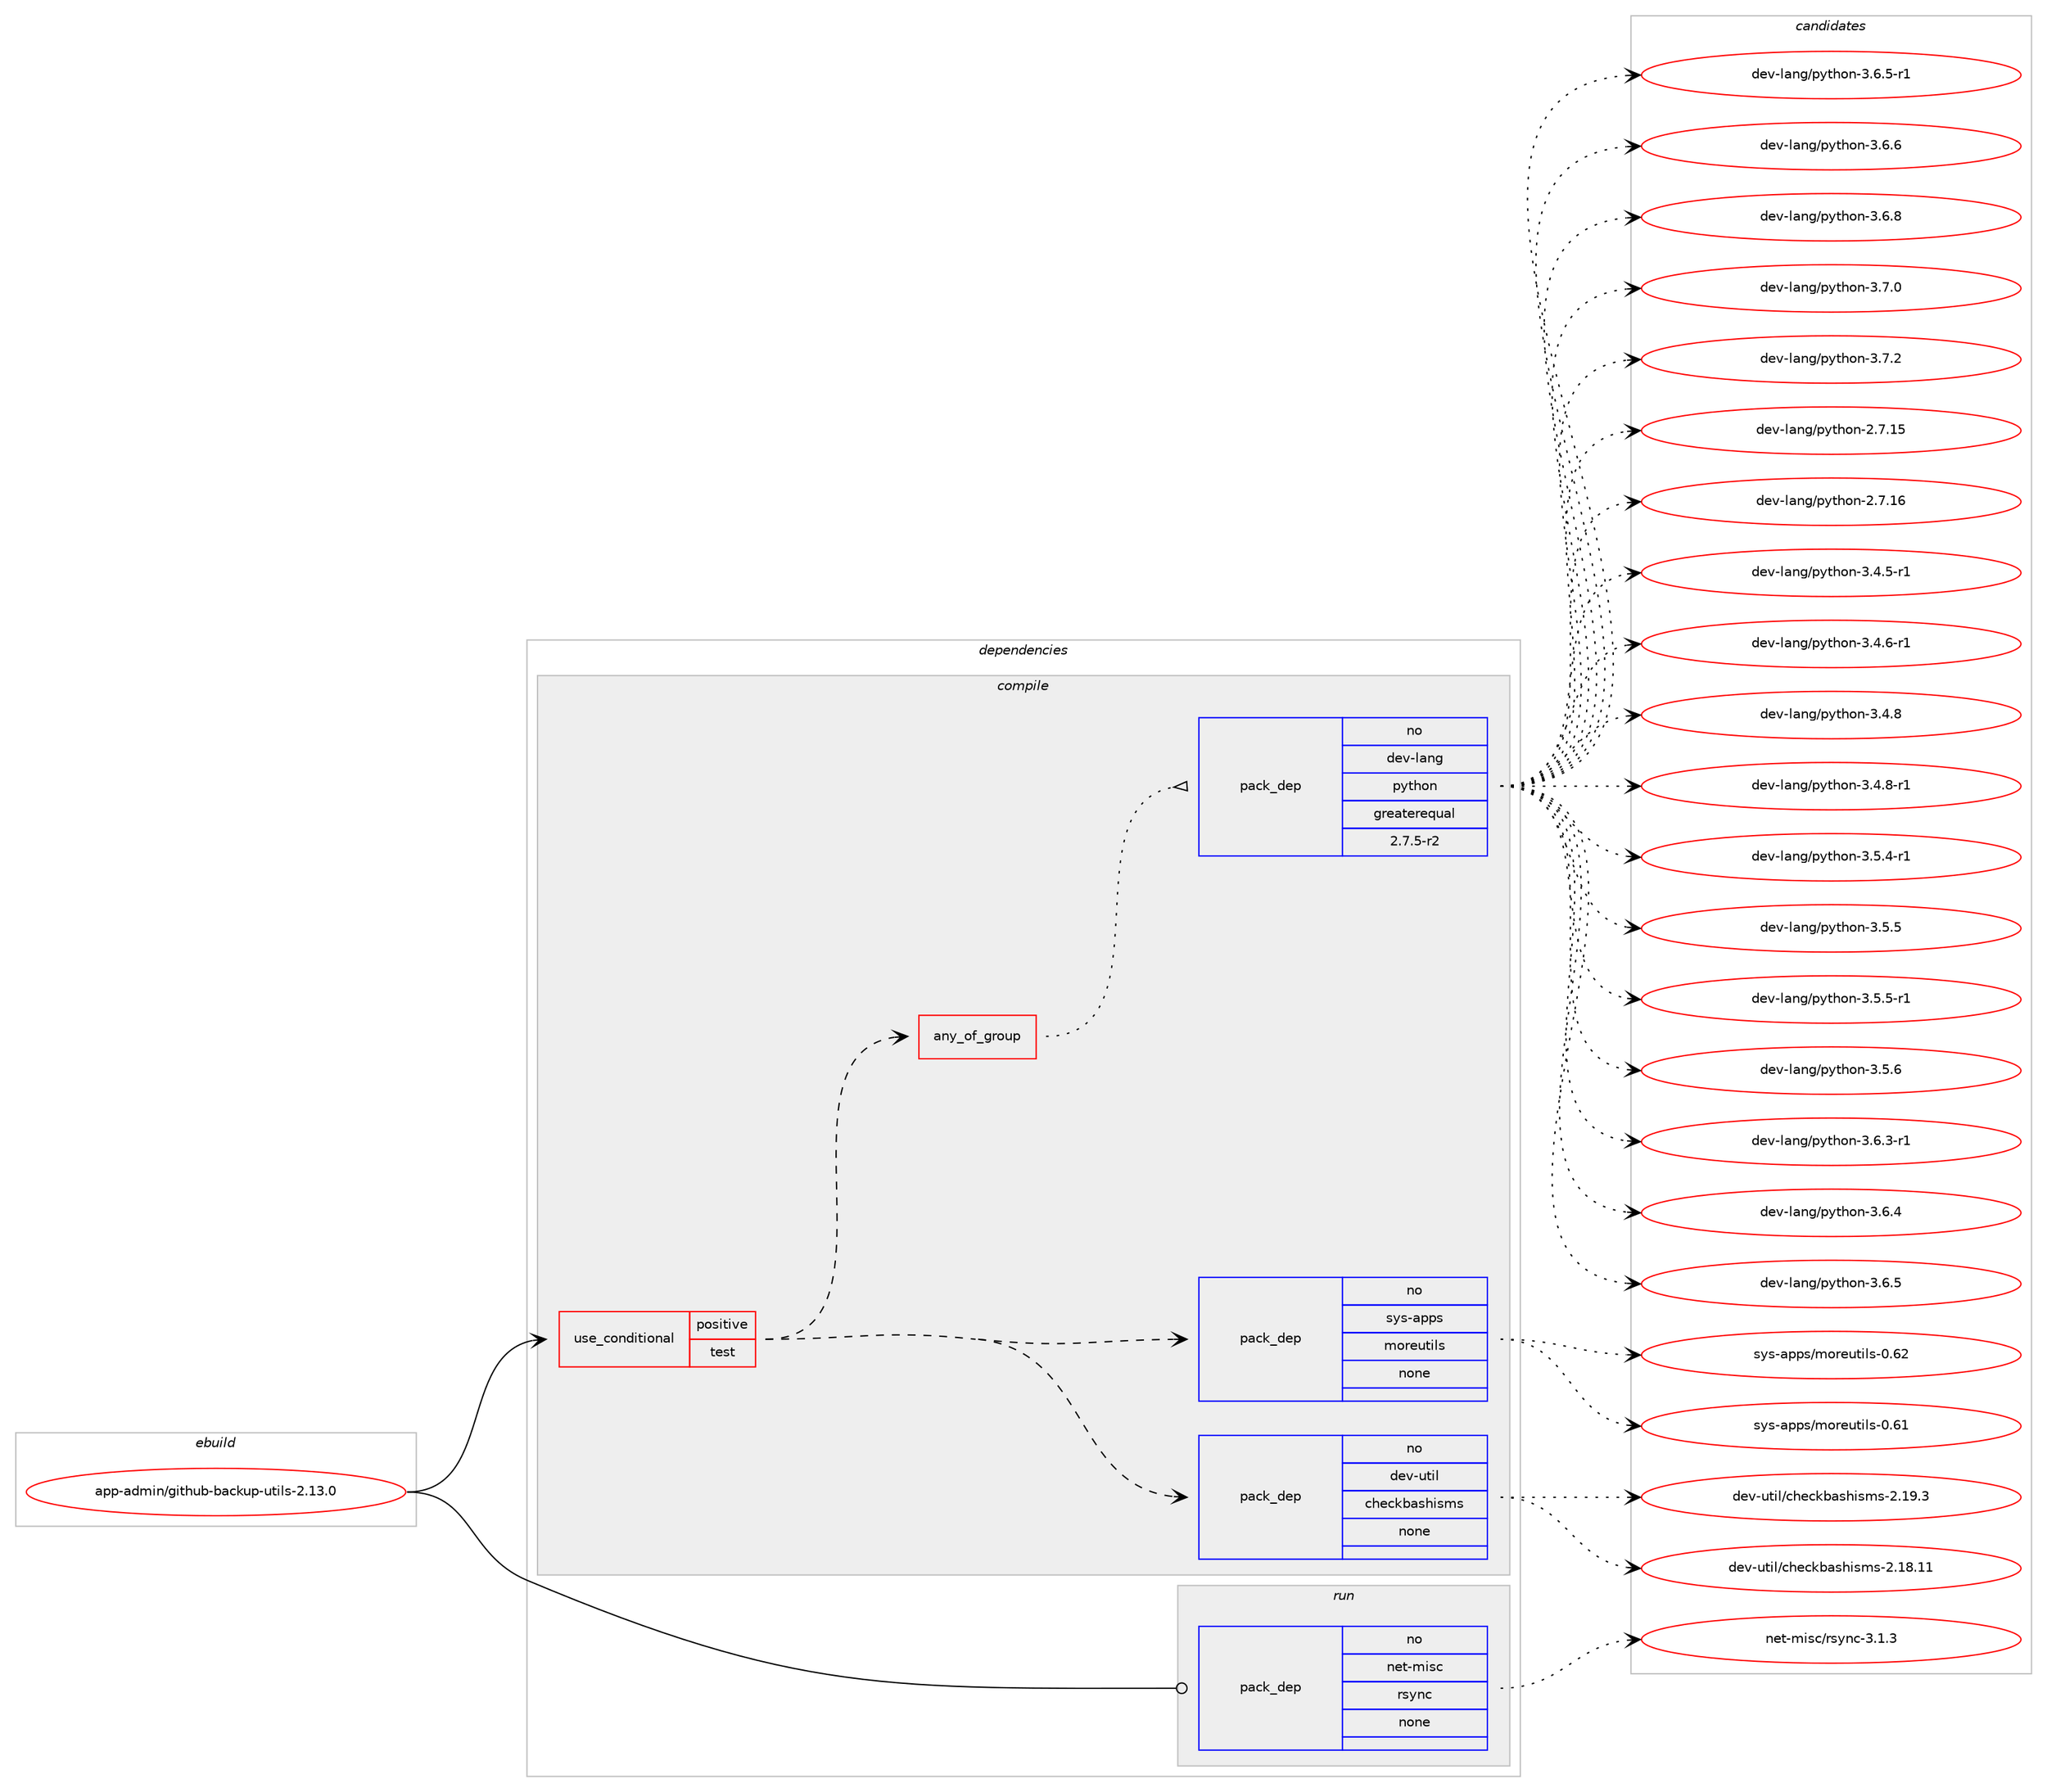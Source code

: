 digraph prolog {

# *************
# Graph options
# *************

newrank=true;
concentrate=true;
compound=true;
graph [rankdir=LR,fontname=Helvetica,fontsize=10,ranksep=1.5];#, ranksep=2.5, nodesep=0.2];
edge  [arrowhead=vee];
node  [fontname=Helvetica,fontsize=10];

# **********
# The ebuild
# **********

subgraph cluster_leftcol {
color=gray;
rank=same;
label=<<i>ebuild</i>>;
id [label="app-admin/github-backup-utils-2.13.0", color=red, width=4, href="../app-admin/github-backup-utils-2.13.0.svg"];
}

# ****************
# The dependencies
# ****************

subgraph cluster_midcol {
color=gray;
label=<<i>dependencies</i>>;
subgraph cluster_compile {
fillcolor="#eeeeee";
style=filled;
label=<<i>compile</i>>;
subgraph cond344977 {
dependency1265402 [label=<<TABLE BORDER="0" CELLBORDER="1" CELLSPACING="0" CELLPADDING="4"><TR><TD ROWSPAN="3" CELLPADDING="10">use_conditional</TD></TR><TR><TD>positive</TD></TR><TR><TD>test</TD></TR></TABLE>>, shape=none, color=red];
subgraph pack900813 {
dependency1265403 [label=<<TABLE BORDER="0" CELLBORDER="1" CELLSPACING="0" CELLPADDING="4" WIDTH="220"><TR><TD ROWSPAN="6" CELLPADDING="30">pack_dep</TD></TR><TR><TD WIDTH="110">no</TD></TR><TR><TD>dev-util</TD></TR><TR><TD>checkbashisms</TD></TR><TR><TD>none</TD></TR><TR><TD></TD></TR></TABLE>>, shape=none, color=blue];
}
dependency1265402:e -> dependency1265403:w [weight=20,style="dashed",arrowhead="vee"];
subgraph pack900814 {
dependency1265404 [label=<<TABLE BORDER="0" CELLBORDER="1" CELLSPACING="0" CELLPADDING="4" WIDTH="220"><TR><TD ROWSPAN="6" CELLPADDING="30">pack_dep</TD></TR><TR><TD WIDTH="110">no</TD></TR><TR><TD>sys-apps</TD></TR><TR><TD>moreutils</TD></TR><TR><TD>none</TD></TR><TR><TD></TD></TR></TABLE>>, shape=none, color=blue];
}
dependency1265402:e -> dependency1265404:w [weight=20,style="dashed",arrowhead="vee"];
subgraph any19096 {
dependency1265405 [label=<<TABLE BORDER="0" CELLBORDER="1" CELLSPACING="0" CELLPADDING="4"><TR><TD CELLPADDING="10">any_of_group</TD></TR></TABLE>>, shape=none, color=red];subgraph pack900815 {
dependency1265406 [label=<<TABLE BORDER="0" CELLBORDER="1" CELLSPACING="0" CELLPADDING="4" WIDTH="220"><TR><TD ROWSPAN="6" CELLPADDING="30">pack_dep</TD></TR><TR><TD WIDTH="110">no</TD></TR><TR><TD>dev-lang</TD></TR><TR><TD>python</TD></TR><TR><TD>greaterequal</TD></TR><TR><TD>2.7.5-r2</TD></TR></TABLE>>, shape=none, color=blue];
}
dependency1265405:e -> dependency1265406:w [weight=20,style="dotted",arrowhead="oinv"];
}
dependency1265402:e -> dependency1265405:w [weight=20,style="dashed",arrowhead="vee"];
}
id:e -> dependency1265402:w [weight=20,style="solid",arrowhead="vee"];
}
subgraph cluster_compileandrun {
fillcolor="#eeeeee";
style=filled;
label=<<i>compile and run</i>>;
}
subgraph cluster_run {
fillcolor="#eeeeee";
style=filled;
label=<<i>run</i>>;
subgraph pack900816 {
dependency1265407 [label=<<TABLE BORDER="0" CELLBORDER="1" CELLSPACING="0" CELLPADDING="4" WIDTH="220"><TR><TD ROWSPAN="6" CELLPADDING="30">pack_dep</TD></TR><TR><TD WIDTH="110">no</TD></TR><TR><TD>net-misc</TD></TR><TR><TD>rsync</TD></TR><TR><TD>none</TD></TR><TR><TD></TD></TR></TABLE>>, shape=none, color=blue];
}
id:e -> dependency1265407:w [weight=20,style="solid",arrowhead="odot"];
}
}

# **************
# The candidates
# **************

subgraph cluster_choices {
rank=same;
color=gray;
label=<<i>candidates</i>>;

subgraph choice900813 {
color=black;
nodesep=1;
choice1001011184511711610510847991041019910798971151041051151091154550464956464949 [label="dev-util/checkbashisms-2.18.11", color=red, width=4,href="../dev-util/checkbashisms-2.18.11.svg"];
choice10010111845117116105108479910410199107989711510410511510911545504649574651 [label="dev-util/checkbashisms-2.19.3", color=red, width=4,href="../dev-util/checkbashisms-2.19.3.svg"];
dependency1265403:e -> choice1001011184511711610510847991041019910798971151041051151091154550464956464949:w [style=dotted,weight="100"];
dependency1265403:e -> choice10010111845117116105108479910410199107989711510410511510911545504649574651:w [style=dotted,weight="100"];
}
subgraph choice900814 {
color=black;
nodesep=1;
choice1151211154597112112115471091111141011171161051081154548465449 [label="sys-apps/moreutils-0.61", color=red, width=4,href="../sys-apps/moreutils-0.61.svg"];
choice1151211154597112112115471091111141011171161051081154548465450 [label="sys-apps/moreutils-0.62", color=red, width=4,href="../sys-apps/moreutils-0.62.svg"];
dependency1265404:e -> choice1151211154597112112115471091111141011171161051081154548465449:w [style=dotted,weight="100"];
dependency1265404:e -> choice1151211154597112112115471091111141011171161051081154548465450:w [style=dotted,weight="100"];
}
subgraph choice900815 {
color=black;
nodesep=1;
choice10010111845108971101034711212111610411111045504655464953 [label="dev-lang/python-2.7.15", color=red, width=4,href="../dev-lang/python-2.7.15.svg"];
choice10010111845108971101034711212111610411111045504655464954 [label="dev-lang/python-2.7.16", color=red, width=4,href="../dev-lang/python-2.7.16.svg"];
choice1001011184510897110103471121211161041111104551465246534511449 [label="dev-lang/python-3.4.5-r1", color=red, width=4,href="../dev-lang/python-3.4.5-r1.svg"];
choice1001011184510897110103471121211161041111104551465246544511449 [label="dev-lang/python-3.4.6-r1", color=red, width=4,href="../dev-lang/python-3.4.6-r1.svg"];
choice100101118451089711010347112121116104111110455146524656 [label="dev-lang/python-3.4.8", color=red, width=4,href="../dev-lang/python-3.4.8.svg"];
choice1001011184510897110103471121211161041111104551465246564511449 [label="dev-lang/python-3.4.8-r1", color=red, width=4,href="../dev-lang/python-3.4.8-r1.svg"];
choice1001011184510897110103471121211161041111104551465346524511449 [label="dev-lang/python-3.5.4-r1", color=red, width=4,href="../dev-lang/python-3.5.4-r1.svg"];
choice100101118451089711010347112121116104111110455146534653 [label="dev-lang/python-3.5.5", color=red, width=4,href="../dev-lang/python-3.5.5.svg"];
choice1001011184510897110103471121211161041111104551465346534511449 [label="dev-lang/python-3.5.5-r1", color=red, width=4,href="../dev-lang/python-3.5.5-r1.svg"];
choice100101118451089711010347112121116104111110455146534654 [label="dev-lang/python-3.5.6", color=red, width=4,href="../dev-lang/python-3.5.6.svg"];
choice1001011184510897110103471121211161041111104551465446514511449 [label="dev-lang/python-3.6.3-r1", color=red, width=4,href="../dev-lang/python-3.6.3-r1.svg"];
choice100101118451089711010347112121116104111110455146544652 [label="dev-lang/python-3.6.4", color=red, width=4,href="../dev-lang/python-3.6.4.svg"];
choice100101118451089711010347112121116104111110455146544653 [label="dev-lang/python-3.6.5", color=red, width=4,href="../dev-lang/python-3.6.5.svg"];
choice1001011184510897110103471121211161041111104551465446534511449 [label="dev-lang/python-3.6.5-r1", color=red, width=4,href="../dev-lang/python-3.6.5-r1.svg"];
choice100101118451089711010347112121116104111110455146544654 [label="dev-lang/python-3.6.6", color=red, width=4,href="../dev-lang/python-3.6.6.svg"];
choice100101118451089711010347112121116104111110455146544656 [label="dev-lang/python-3.6.8", color=red, width=4,href="../dev-lang/python-3.6.8.svg"];
choice100101118451089711010347112121116104111110455146554648 [label="dev-lang/python-3.7.0", color=red, width=4,href="../dev-lang/python-3.7.0.svg"];
choice100101118451089711010347112121116104111110455146554650 [label="dev-lang/python-3.7.2", color=red, width=4,href="../dev-lang/python-3.7.2.svg"];
dependency1265406:e -> choice10010111845108971101034711212111610411111045504655464953:w [style=dotted,weight="100"];
dependency1265406:e -> choice10010111845108971101034711212111610411111045504655464954:w [style=dotted,weight="100"];
dependency1265406:e -> choice1001011184510897110103471121211161041111104551465246534511449:w [style=dotted,weight="100"];
dependency1265406:e -> choice1001011184510897110103471121211161041111104551465246544511449:w [style=dotted,weight="100"];
dependency1265406:e -> choice100101118451089711010347112121116104111110455146524656:w [style=dotted,weight="100"];
dependency1265406:e -> choice1001011184510897110103471121211161041111104551465246564511449:w [style=dotted,weight="100"];
dependency1265406:e -> choice1001011184510897110103471121211161041111104551465346524511449:w [style=dotted,weight="100"];
dependency1265406:e -> choice100101118451089711010347112121116104111110455146534653:w [style=dotted,weight="100"];
dependency1265406:e -> choice1001011184510897110103471121211161041111104551465346534511449:w [style=dotted,weight="100"];
dependency1265406:e -> choice100101118451089711010347112121116104111110455146534654:w [style=dotted,weight="100"];
dependency1265406:e -> choice1001011184510897110103471121211161041111104551465446514511449:w [style=dotted,weight="100"];
dependency1265406:e -> choice100101118451089711010347112121116104111110455146544652:w [style=dotted,weight="100"];
dependency1265406:e -> choice100101118451089711010347112121116104111110455146544653:w [style=dotted,weight="100"];
dependency1265406:e -> choice1001011184510897110103471121211161041111104551465446534511449:w [style=dotted,weight="100"];
dependency1265406:e -> choice100101118451089711010347112121116104111110455146544654:w [style=dotted,weight="100"];
dependency1265406:e -> choice100101118451089711010347112121116104111110455146544656:w [style=dotted,weight="100"];
dependency1265406:e -> choice100101118451089711010347112121116104111110455146554648:w [style=dotted,weight="100"];
dependency1265406:e -> choice100101118451089711010347112121116104111110455146554650:w [style=dotted,weight="100"];
}
subgraph choice900816 {
color=black;
nodesep=1;
choice11010111645109105115994711411512111099455146494651 [label="net-misc/rsync-3.1.3", color=red, width=4,href="../net-misc/rsync-3.1.3.svg"];
dependency1265407:e -> choice11010111645109105115994711411512111099455146494651:w [style=dotted,weight="100"];
}
}

}
